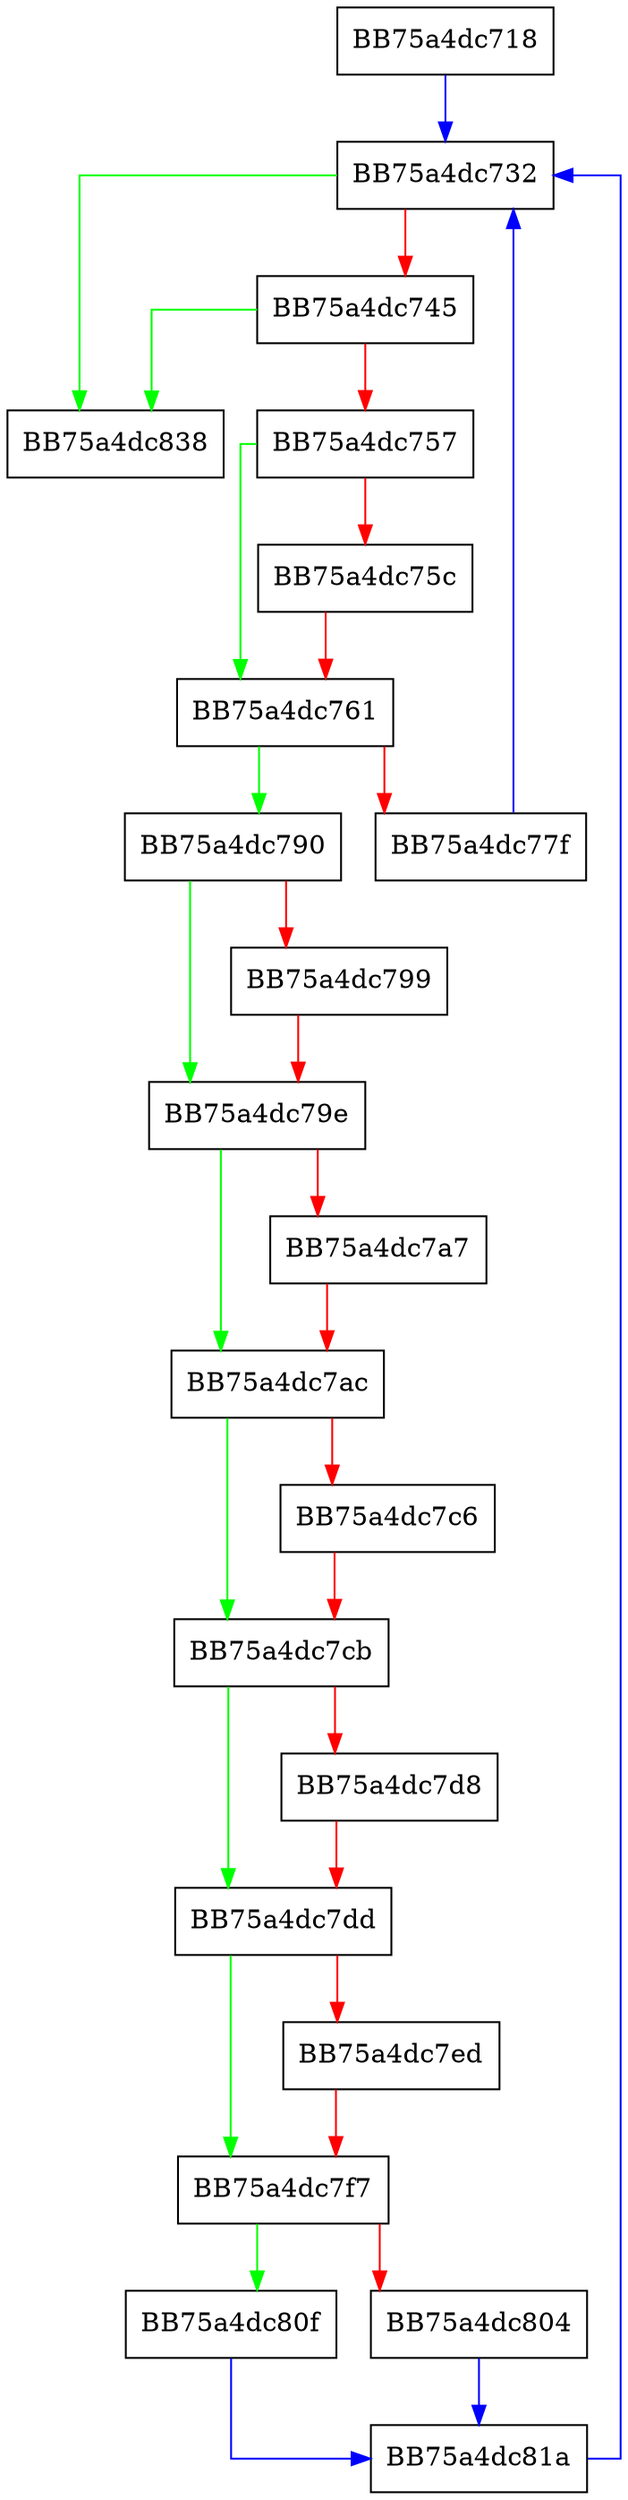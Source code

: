 digraph freeNodeInfoChain {
  node [shape="box"];
  graph [splines=ortho];
  BB75a4dc718 -> BB75a4dc732 [color="blue"];
  BB75a4dc732 -> BB75a4dc838 [color="green"];
  BB75a4dc732 -> BB75a4dc745 [color="red"];
  BB75a4dc745 -> BB75a4dc838 [color="green"];
  BB75a4dc745 -> BB75a4dc757 [color="red"];
  BB75a4dc757 -> BB75a4dc761 [color="green"];
  BB75a4dc757 -> BB75a4dc75c [color="red"];
  BB75a4dc75c -> BB75a4dc761 [color="red"];
  BB75a4dc761 -> BB75a4dc790 [color="green"];
  BB75a4dc761 -> BB75a4dc77f [color="red"];
  BB75a4dc77f -> BB75a4dc732 [color="blue"];
  BB75a4dc790 -> BB75a4dc79e [color="green"];
  BB75a4dc790 -> BB75a4dc799 [color="red"];
  BB75a4dc799 -> BB75a4dc79e [color="red"];
  BB75a4dc79e -> BB75a4dc7ac [color="green"];
  BB75a4dc79e -> BB75a4dc7a7 [color="red"];
  BB75a4dc7a7 -> BB75a4dc7ac [color="red"];
  BB75a4dc7ac -> BB75a4dc7cb [color="green"];
  BB75a4dc7ac -> BB75a4dc7c6 [color="red"];
  BB75a4dc7c6 -> BB75a4dc7cb [color="red"];
  BB75a4dc7cb -> BB75a4dc7dd [color="green"];
  BB75a4dc7cb -> BB75a4dc7d8 [color="red"];
  BB75a4dc7d8 -> BB75a4dc7dd [color="red"];
  BB75a4dc7dd -> BB75a4dc7f7 [color="green"];
  BB75a4dc7dd -> BB75a4dc7ed [color="red"];
  BB75a4dc7ed -> BB75a4dc7f7 [color="red"];
  BB75a4dc7f7 -> BB75a4dc80f [color="green"];
  BB75a4dc7f7 -> BB75a4dc804 [color="red"];
  BB75a4dc804 -> BB75a4dc81a [color="blue"];
  BB75a4dc80f -> BB75a4dc81a [color="blue"];
  BB75a4dc81a -> BB75a4dc732 [color="blue"];
}